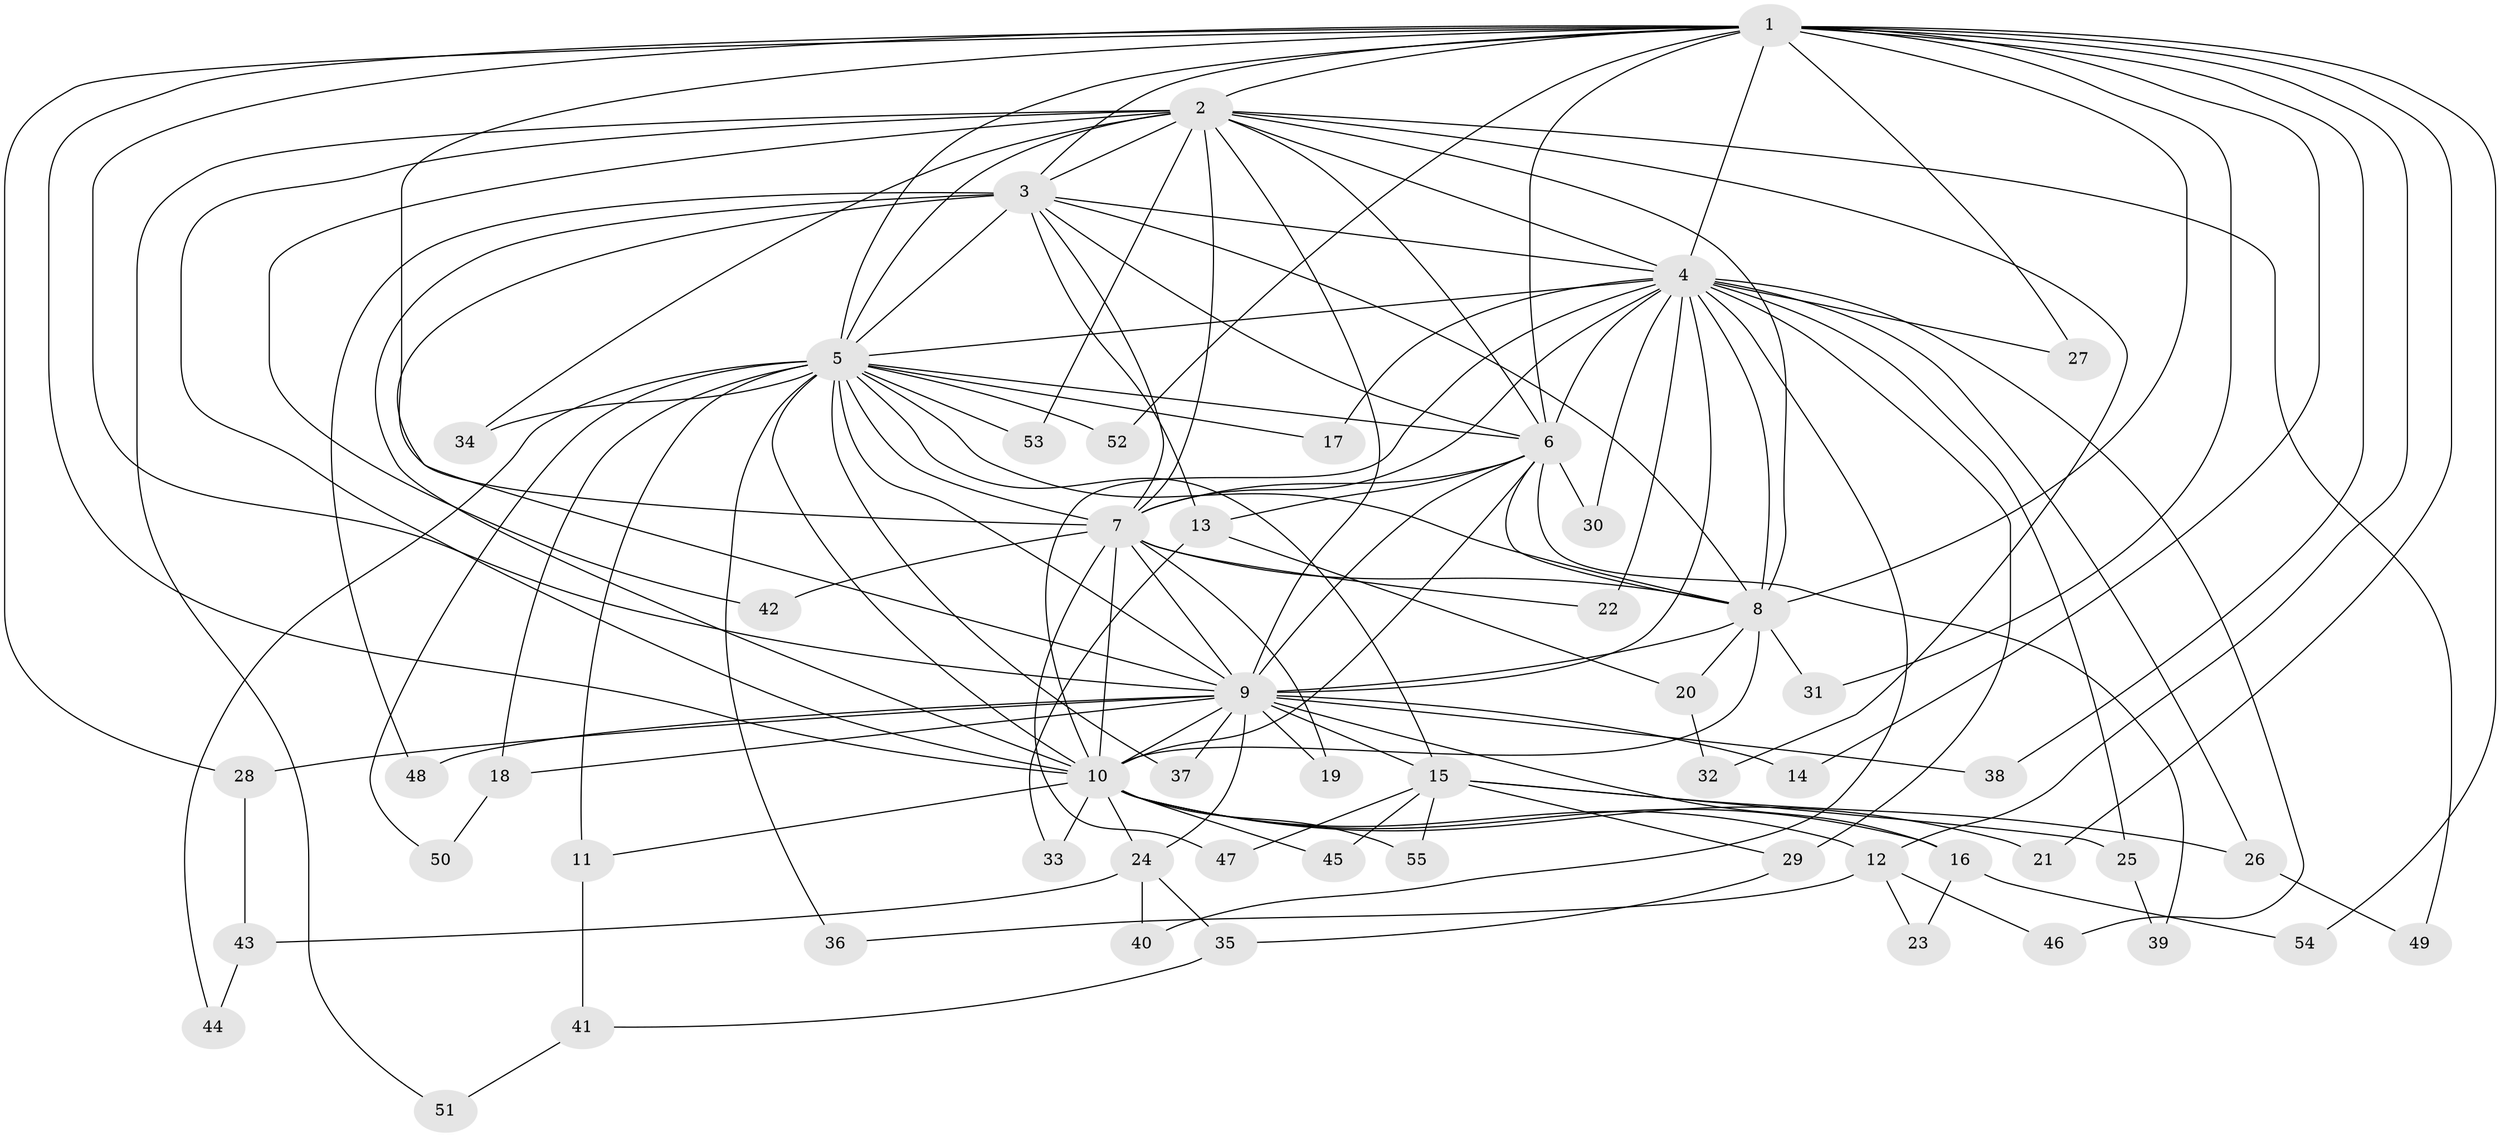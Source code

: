 // coarse degree distribution, {20: 0.04878048780487805, 11: 0.024390243902439025, 17: 0.024390243902439025, 18: 0.024390243902439025, 9: 0.04878048780487805, 12: 0.024390243902439025, 14: 0.024390243902439025, 3: 0.21951219512195122, 5: 0.024390243902439025, 2: 0.4878048780487805, 8: 0.024390243902439025, 4: 0.024390243902439025}
// Generated by graph-tools (version 1.1) at 2025/23/03/03/25 07:23:44]
// undirected, 55 vertices, 135 edges
graph export_dot {
graph [start="1"]
  node [color=gray90,style=filled];
  1;
  2;
  3;
  4;
  5;
  6;
  7;
  8;
  9;
  10;
  11;
  12;
  13;
  14;
  15;
  16;
  17;
  18;
  19;
  20;
  21;
  22;
  23;
  24;
  25;
  26;
  27;
  28;
  29;
  30;
  31;
  32;
  33;
  34;
  35;
  36;
  37;
  38;
  39;
  40;
  41;
  42;
  43;
  44;
  45;
  46;
  47;
  48;
  49;
  50;
  51;
  52;
  53;
  54;
  55;
  1 -- 2;
  1 -- 3;
  1 -- 4;
  1 -- 5;
  1 -- 6;
  1 -- 7;
  1 -- 8;
  1 -- 9;
  1 -- 10;
  1 -- 12;
  1 -- 14;
  1 -- 21;
  1 -- 27;
  1 -- 28;
  1 -- 31;
  1 -- 38;
  1 -- 52;
  1 -- 54;
  2 -- 3;
  2 -- 4;
  2 -- 5;
  2 -- 6;
  2 -- 7;
  2 -- 8;
  2 -- 9;
  2 -- 10;
  2 -- 32;
  2 -- 34;
  2 -- 42;
  2 -- 49;
  2 -- 51;
  2 -- 53;
  3 -- 4;
  3 -- 5;
  3 -- 6;
  3 -- 7;
  3 -- 8;
  3 -- 9;
  3 -- 10;
  3 -- 13;
  3 -- 48;
  4 -- 5;
  4 -- 6;
  4 -- 7;
  4 -- 8;
  4 -- 9;
  4 -- 10;
  4 -- 17;
  4 -- 22;
  4 -- 25;
  4 -- 26;
  4 -- 27;
  4 -- 29;
  4 -- 30;
  4 -- 40;
  4 -- 46;
  5 -- 6;
  5 -- 7;
  5 -- 8;
  5 -- 9;
  5 -- 10;
  5 -- 11;
  5 -- 15;
  5 -- 17;
  5 -- 18;
  5 -- 34;
  5 -- 36;
  5 -- 37;
  5 -- 44;
  5 -- 50;
  5 -- 52;
  5 -- 53;
  6 -- 7;
  6 -- 8;
  6 -- 9;
  6 -- 10;
  6 -- 13;
  6 -- 30;
  6 -- 39;
  7 -- 8;
  7 -- 9;
  7 -- 10;
  7 -- 19;
  7 -- 22;
  7 -- 42;
  7 -- 47;
  8 -- 9;
  8 -- 10;
  8 -- 20;
  8 -- 31;
  9 -- 10;
  9 -- 14;
  9 -- 15;
  9 -- 16;
  9 -- 18;
  9 -- 19;
  9 -- 24;
  9 -- 28;
  9 -- 37;
  9 -- 38;
  9 -- 48;
  10 -- 11;
  10 -- 12;
  10 -- 16;
  10 -- 21;
  10 -- 24;
  10 -- 33;
  10 -- 45;
  10 -- 55;
  11 -- 41;
  12 -- 23;
  12 -- 36;
  12 -- 46;
  13 -- 20;
  13 -- 33;
  15 -- 25;
  15 -- 26;
  15 -- 29;
  15 -- 45;
  15 -- 47;
  15 -- 55;
  16 -- 23;
  16 -- 54;
  18 -- 50;
  20 -- 32;
  24 -- 35;
  24 -- 40;
  24 -- 43;
  25 -- 39;
  26 -- 49;
  28 -- 43;
  29 -- 35;
  35 -- 41;
  41 -- 51;
  43 -- 44;
}
